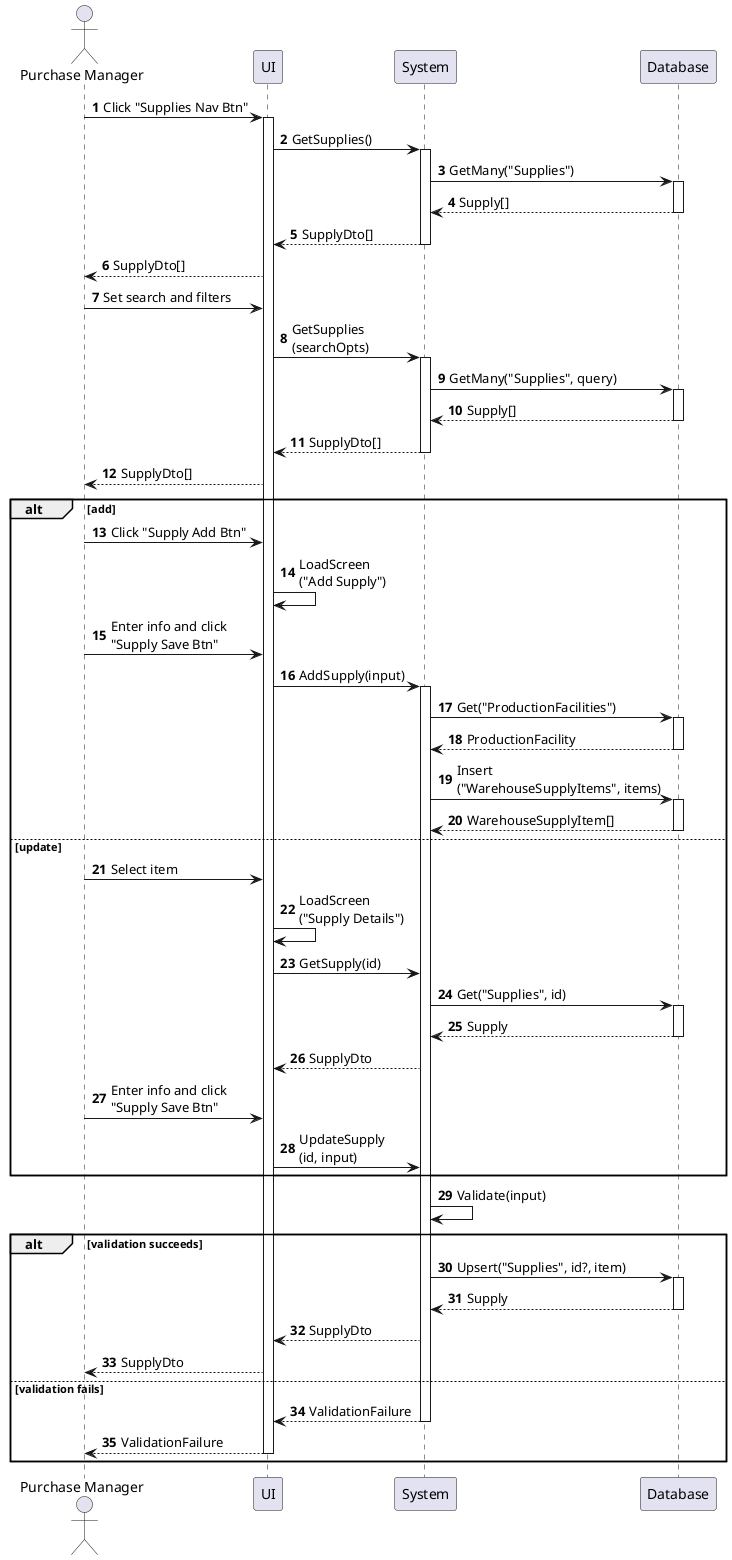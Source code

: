 @startuml supply-enter
autonumber

actor "Purchase Manager" as a
participant UI as f
participant System as b
participant Database as d

a -> f : Click "Supplies Nav Btn"
activate f
f -> b : GetSupplies()
activate b
b -> d : GetMany("Supplies")
activate d
return Supply[]
return SupplyDto[]
f --> a : SupplyDto[]
a -> f : Set search and filters
f -> b : GetSupplies\n(searchOpts)
activate b
b -> d : GetMany("Supplies", query)
activate d
return Supply[]
return SupplyDto[]
f --> a : SupplyDto[]

alt add
    a -> f : Click "Supply Add Btn"
    f -> f : LoadScreen\n("Add Supply")
    a -> f : Enter info and click\n"Supply Save Btn"
    f -> b : AddSupply(input)
    activate b
    b -> d : Get("ProductionFacilities")
    activate d
    return ProductionFacility
    b -> d : Insert\n("WarehouseSupplyItems", items)
    activate d
    return WarehouseSupplyItem[]
else update
    a -> f : Select item
    f -> f : LoadScreen\n("Supply Details")
    f -> b : GetSupply(id)
    b -> d : Get("Supplies", id)
    activate d
    return Supply
    b --> f : SupplyDto
    a -> f : Enter info and click\n"Supply Save Btn"
    f -> b : UpdateSupply\n(id, input)
end

b -> b : Validate(input)

alt validation succeeds
    b -> d : Upsert("Supplies", id?, item)
    activate d
    return Supply
    b --> f : SupplyDto
    f --> a : SupplyDto
else validation fails
    return ValidationFailure
    return ValidationFailure
end
@enduml